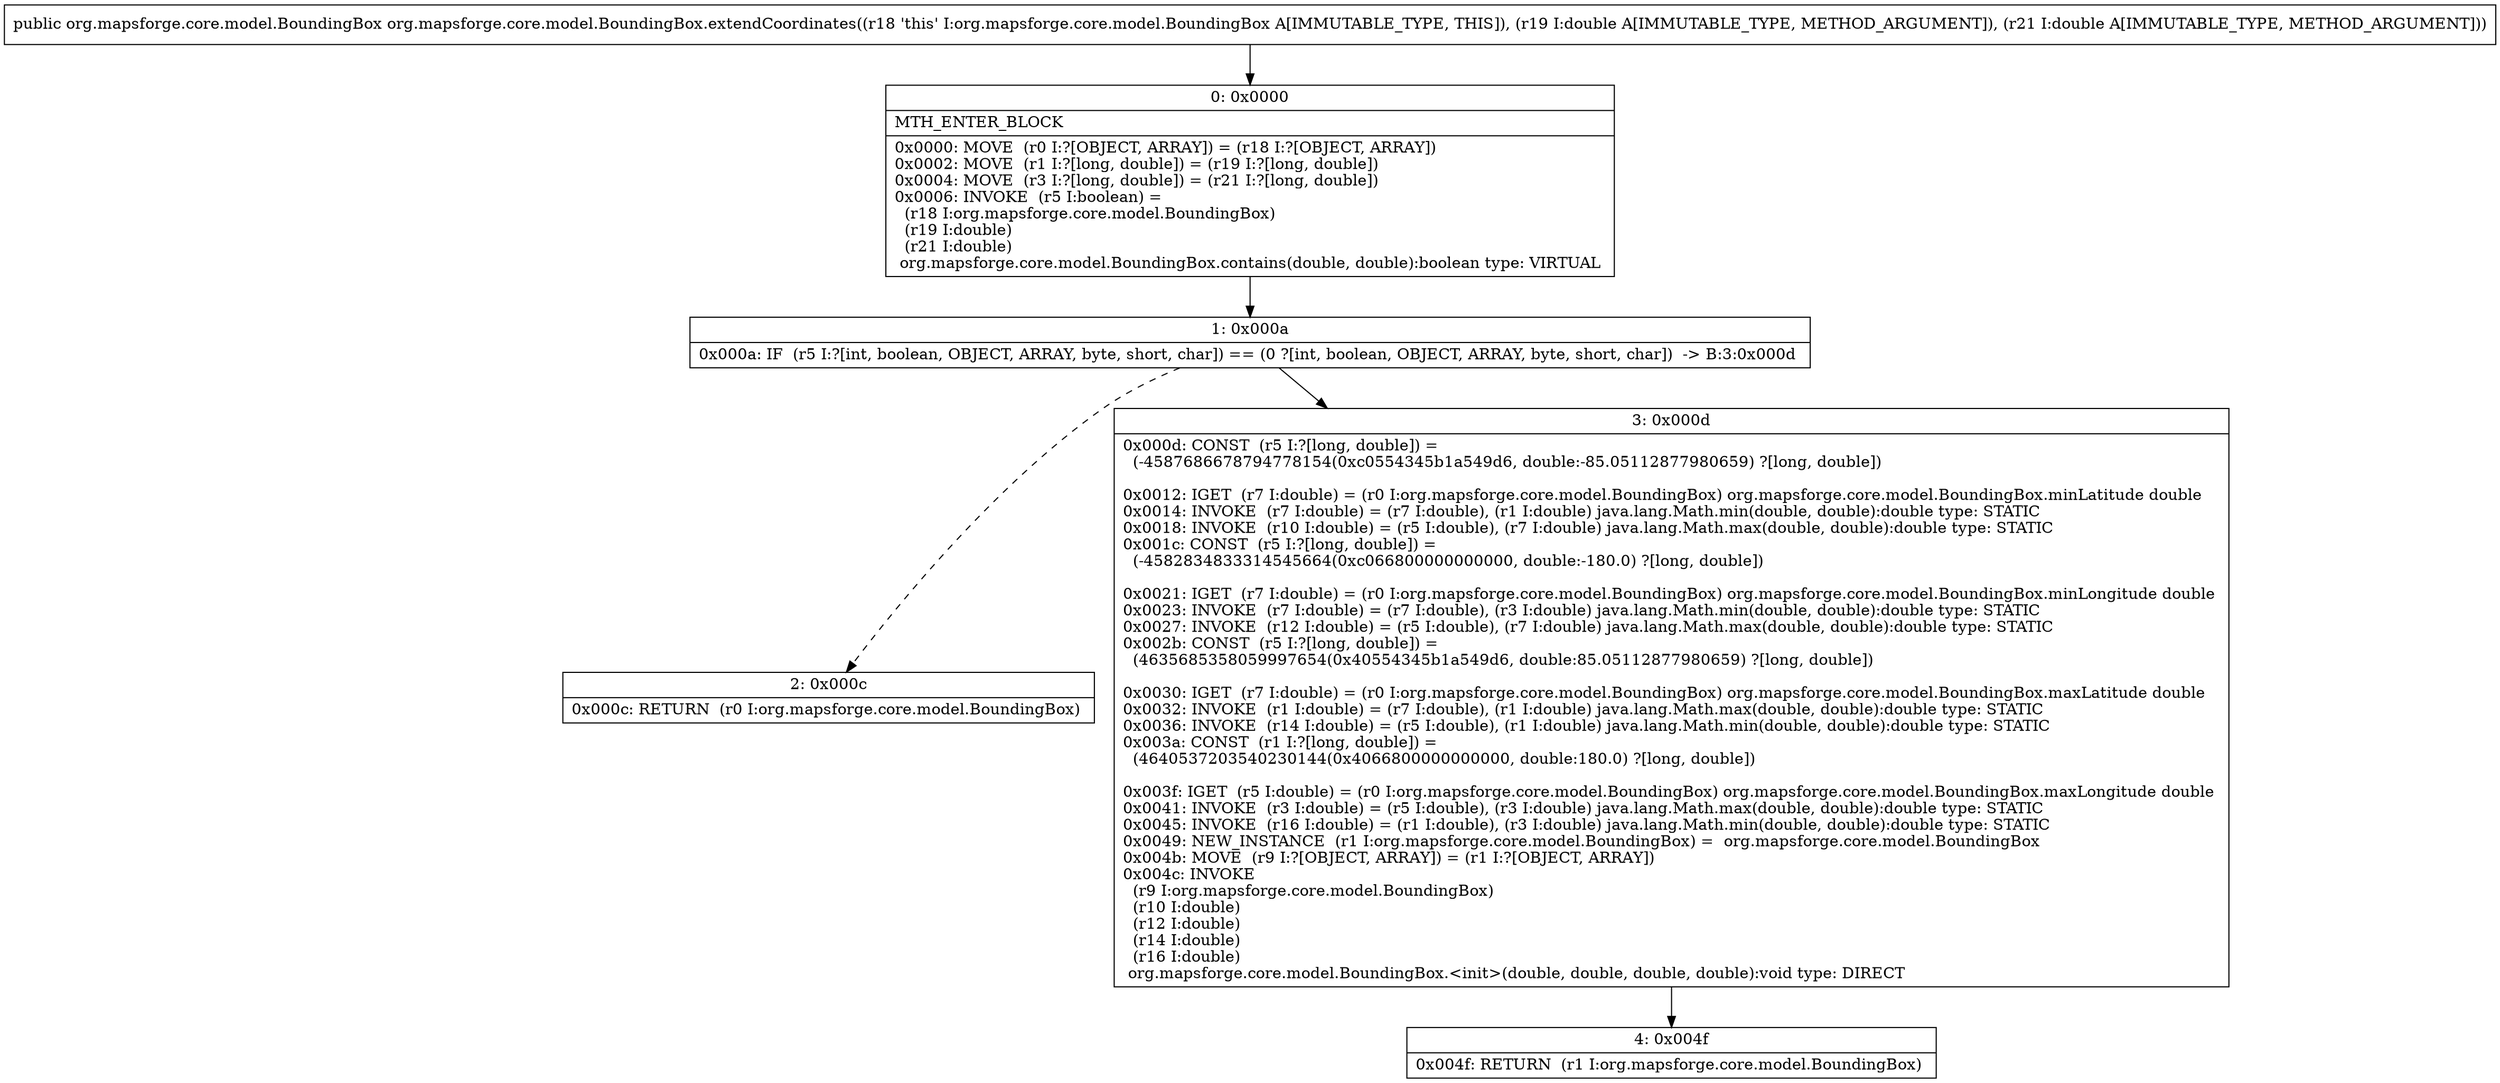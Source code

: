 digraph "CFG fororg.mapsforge.core.model.BoundingBox.extendCoordinates(DD)Lorg\/mapsforge\/core\/model\/BoundingBox;" {
Node_0 [shape=record,label="{0\:\ 0x0000|MTH_ENTER_BLOCK\l|0x0000: MOVE  (r0 I:?[OBJECT, ARRAY]) = (r18 I:?[OBJECT, ARRAY]) \l0x0002: MOVE  (r1 I:?[long, double]) = (r19 I:?[long, double]) \l0x0004: MOVE  (r3 I:?[long, double]) = (r21 I:?[long, double]) \l0x0006: INVOKE  (r5 I:boolean) = \l  (r18 I:org.mapsforge.core.model.BoundingBox)\l  (r19 I:double)\l  (r21 I:double)\l org.mapsforge.core.model.BoundingBox.contains(double, double):boolean type: VIRTUAL \l}"];
Node_1 [shape=record,label="{1\:\ 0x000a|0x000a: IF  (r5 I:?[int, boolean, OBJECT, ARRAY, byte, short, char]) == (0 ?[int, boolean, OBJECT, ARRAY, byte, short, char])  \-\> B:3:0x000d \l}"];
Node_2 [shape=record,label="{2\:\ 0x000c|0x000c: RETURN  (r0 I:org.mapsforge.core.model.BoundingBox) \l}"];
Node_3 [shape=record,label="{3\:\ 0x000d|0x000d: CONST  (r5 I:?[long, double]) = \l  (\-4587686678794778154(0xc0554345b1a549d6, double:\-85.05112877980659) ?[long, double])\l \l0x0012: IGET  (r7 I:double) = (r0 I:org.mapsforge.core.model.BoundingBox) org.mapsforge.core.model.BoundingBox.minLatitude double \l0x0014: INVOKE  (r7 I:double) = (r7 I:double), (r1 I:double) java.lang.Math.min(double, double):double type: STATIC \l0x0018: INVOKE  (r10 I:double) = (r5 I:double), (r7 I:double) java.lang.Math.max(double, double):double type: STATIC \l0x001c: CONST  (r5 I:?[long, double]) = \l  (\-4582834833314545664(0xc066800000000000, double:\-180.0) ?[long, double])\l \l0x0021: IGET  (r7 I:double) = (r0 I:org.mapsforge.core.model.BoundingBox) org.mapsforge.core.model.BoundingBox.minLongitude double \l0x0023: INVOKE  (r7 I:double) = (r7 I:double), (r3 I:double) java.lang.Math.min(double, double):double type: STATIC \l0x0027: INVOKE  (r12 I:double) = (r5 I:double), (r7 I:double) java.lang.Math.max(double, double):double type: STATIC \l0x002b: CONST  (r5 I:?[long, double]) = \l  (4635685358059997654(0x40554345b1a549d6, double:85.05112877980659) ?[long, double])\l \l0x0030: IGET  (r7 I:double) = (r0 I:org.mapsforge.core.model.BoundingBox) org.mapsforge.core.model.BoundingBox.maxLatitude double \l0x0032: INVOKE  (r1 I:double) = (r7 I:double), (r1 I:double) java.lang.Math.max(double, double):double type: STATIC \l0x0036: INVOKE  (r14 I:double) = (r5 I:double), (r1 I:double) java.lang.Math.min(double, double):double type: STATIC \l0x003a: CONST  (r1 I:?[long, double]) = \l  (4640537203540230144(0x4066800000000000, double:180.0) ?[long, double])\l \l0x003f: IGET  (r5 I:double) = (r0 I:org.mapsforge.core.model.BoundingBox) org.mapsforge.core.model.BoundingBox.maxLongitude double \l0x0041: INVOKE  (r3 I:double) = (r5 I:double), (r3 I:double) java.lang.Math.max(double, double):double type: STATIC \l0x0045: INVOKE  (r16 I:double) = (r1 I:double), (r3 I:double) java.lang.Math.min(double, double):double type: STATIC \l0x0049: NEW_INSTANCE  (r1 I:org.mapsforge.core.model.BoundingBox) =  org.mapsforge.core.model.BoundingBox \l0x004b: MOVE  (r9 I:?[OBJECT, ARRAY]) = (r1 I:?[OBJECT, ARRAY]) \l0x004c: INVOKE  \l  (r9 I:org.mapsforge.core.model.BoundingBox)\l  (r10 I:double)\l  (r12 I:double)\l  (r14 I:double)\l  (r16 I:double)\l org.mapsforge.core.model.BoundingBox.\<init\>(double, double, double, double):void type: DIRECT \l}"];
Node_4 [shape=record,label="{4\:\ 0x004f|0x004f: RETURN  (r1 I:org.mapsforge.core.model.BoundingBox) \l}"];
MethodNode[shape=record,label="{public org.mapsforge.core.model.BoundingBox org.mapsforge.core.model.BoundingBox.extendCoordinates((r18 'this' I:org.mapsforge.core.model.BoundingBox A[IMMUTABLE_TYPE, THIS]), (r19 I:double A[IMMUTABLE_TYPE, METHOD_ARGUMENT]), (r21 I:double A[IMMUTABLE_TYPE, METHOD_ARGUMENT])) }"];
MethodNode -> Node_0;
Node_0 -> Node_1;
Node_1 -> Node_2[style=dashed];
Node_1 -> Node_3;
Node_3 -> Node_4;
}

